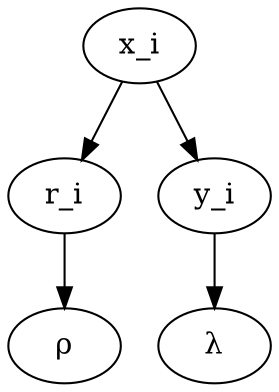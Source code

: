 digraph G {
	lambda [label="&lambda;"];
	rho [label="&rho;"];

	x_i -> r_i;
	r_i -> rho;
	x_i -> y_i;
	y_i -> lambda;
}
